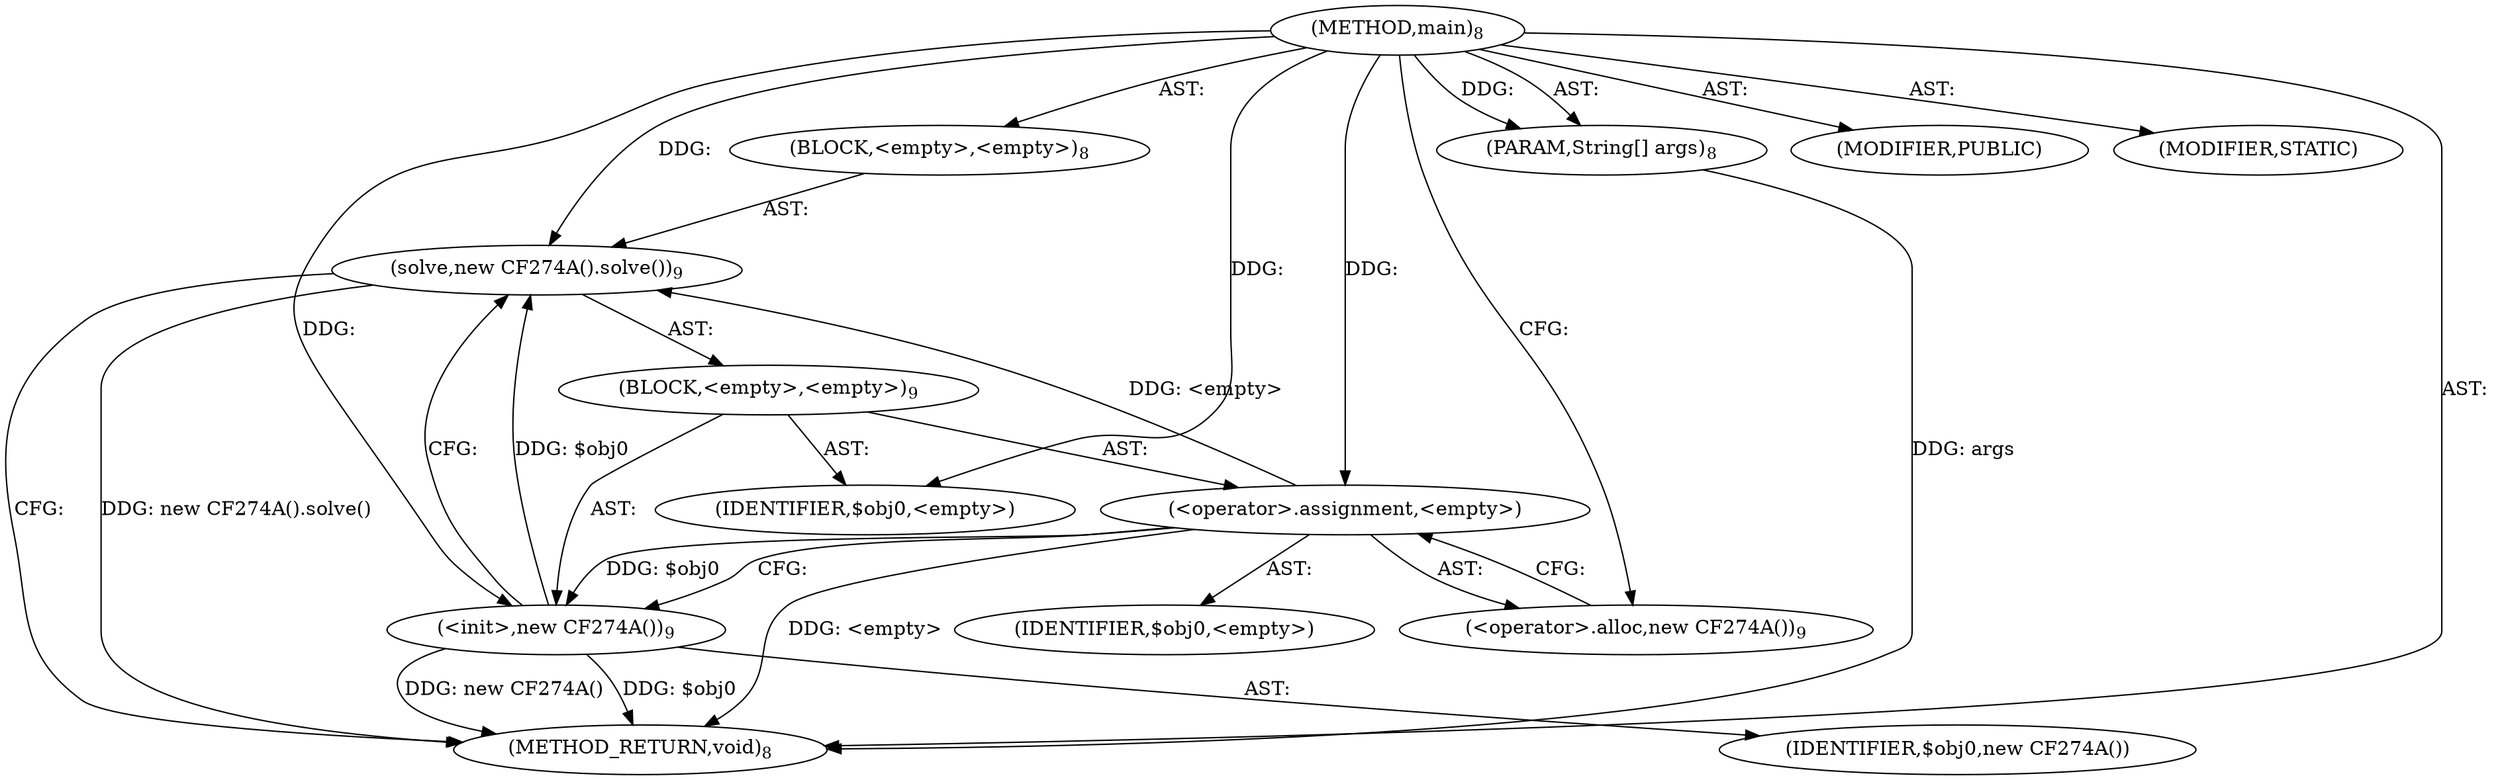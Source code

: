 digraph "main" {  
"22" [label = <(METHOD,main)<SUB>8</SUB>> ]
"23" [label = <(PARAM,String[] args)<SUB>8</SUB>> ]
"24" [label = <(BLOCK,&lt;empty&gt;,&lt;empty&gt;)<SUB>8</SUB>> ]
"25" [label = <(solve,new CF274A().solve())<SUB>9</SUB>> ]
"26" [label = <(BLOCK,&lt;empty&gt;,&lt;empty&gt;)<SUB>9</SUB>> ]
"27" [label = <(&lt;operator&gt;.assignment,&lt;empty&gt;)> ]
"28" [label = <(IDENTIFIER,$obj0,&lt;empty&gt;)> ]
"29" [label = <(&lt;operator&gt;.alloc,new CF274A())<SUB>9</SUB>> ]
"30" [label = <(&lt;init&gt;,new CF274A())<SUB>9</SUB>> ]
"31" [label = <(IDENTIFIER,$obj0,new CF274A())> ]
"32" [label = <(IDENTIFIER,$obj0,&lt;empty&gt;)> ]
"33" [label = <(MODIFIER,PUBLIC)> ]
"34" [label = <(MODIFIER,STATIC)> ]
"35" [label = <(METHOD_RETURN,void)<SUB>8</SUB>> ]
  "22" -> "23"  [ label = "AST: "] 
  "22" -> "24"  [ label = "AST: "] 
  "22" -> "33"  [ label = "AST: "] 
  "22" -> "34"  [ label = "AST: "] 
  "22" -> "35"  [ label = "AST: "] 
  "24" -> "25"  [ label = "AST: "] 
  "25" -> "26"  [ label = "AST: "] 
  "26" -> "27"  [ label = "AST: "] 
  "26" -> "30"  [ label = "AST: "] 
  "26" -> "32"  [ label = "AST: "] 
  "27" -> "28"  [ label = "AST: "] 
  "27" -> "29"  [ label = "AST: "] 
  "30" -> "31"  [ label = "AST: "] 
  "25" -> "35"  [ label = "CFG: "] 
  "27" -> "30"  [ label = "CFG: "] 
  "30" -> "25"  [ label = "CFG: "] 
  "29" -> "27"  [ label = "CFG: "] 
  "22" -> "29"  [ label = "CFG: "] 
  "23" -> "35"  [ label = "DDG: args"] 
  "27" -> "35"  [ label = "DDG: &lt;empty&gt;"] 
  "30" -> "35"  [ label = "DDG: $obj0"] 
  "30" -> "35"  [ label = "DDG: new CF274A()"] 
  "25" -> "35"  [ label = "DDG: new CF274A().solve()"] 
  "22" -> "23"  [ label = "DDG: "] 
  "27" -> "25"  [ label = "DDG: &lt;empty&gt;"] 
  "30" -> "25"  [ label = "DDG: $obj0"] 
  "22" -> "25"  [ label = "DDG: "] 
  "22" -> "27"  [ label = "DDG: "] 
  "22" -> "32"  [ label = "DDG: "] 
  "27" -> "30"  [ label = "DDG: $obj0"] 
  "22" -> "30"  [ label = "DDG: "] 
}
